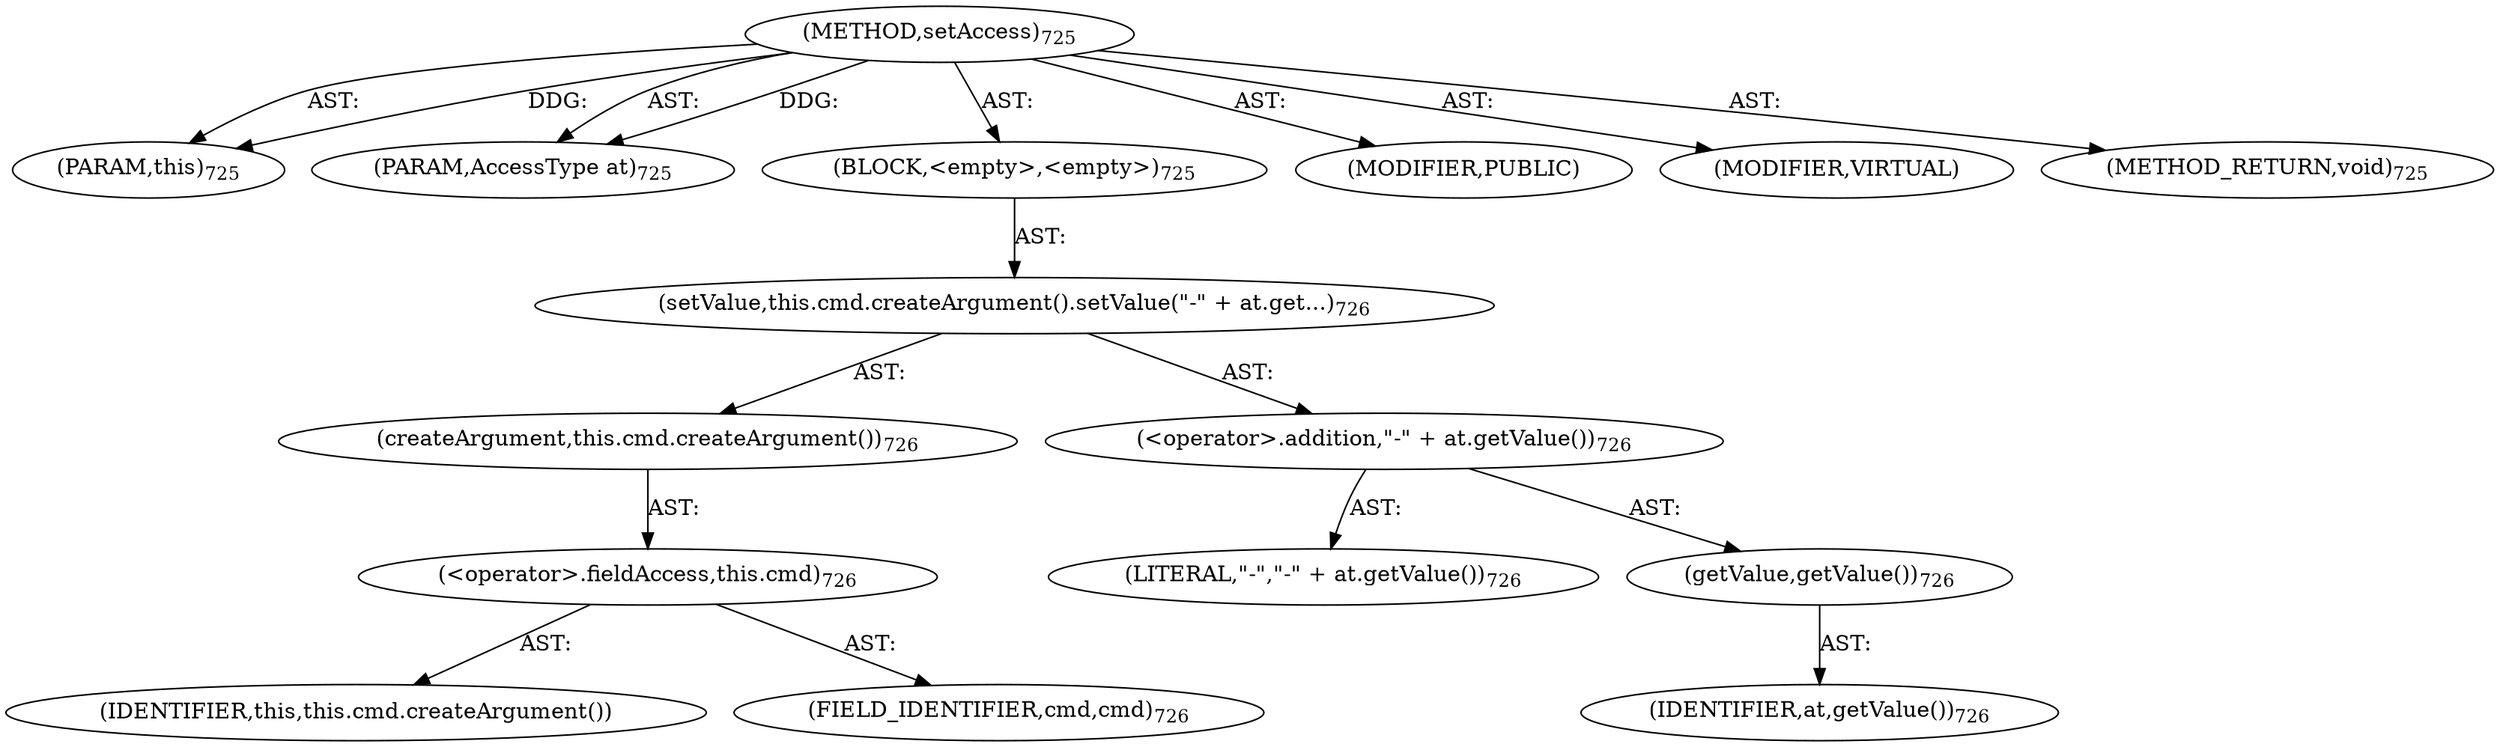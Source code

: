 digraph "setAccess" {  
"111669149747" [label = <(METHOD,setAccess)<SUB>725</SUB>> ]
"115964117132" [label = <(PARAM,this)<SUB>725</SUB>> ]
"115964117133" [label = <(PARAM,AccessType at)<SUB>725</SUB>> ]
"25769803845" [label = <(BLOCK,&lt;empty&gt;,&lt;empty&gt;)<SUB>725</SUB>> ]
"30064771264" [label = <(setValue,this.cmd.createArgument().setValue(&quot;-&quot; + at.get...)<SUB>726</SUB>> ]
"30064771265" [label = <(createArgument,this.cmd.createArgument())<SUB>726</SUB>> ]
"30064771266" [label = <(&lt;operator&gt;.fieldAccess,this.cmd)<SUB>726</SUB>> ]
"68719476976" [label = <(IDENTIFIER,this,this.cmd.createArgument())> ]
"55834574909" [label = <(FIELD_IDENTIFIER,cmd,cmd)<SUB>726</SUB>> ]
"30064771267" [label = <(&lt;operator&gt;.addition,&quot;-&quot; + at.getValue())<SUB>726</SUB>> ]
"90194313240" [label = <(LITERAL,&quot;-&quot;,&quot;-&quot; + at.getValue())<SUB>726</SUB>> ]
"30064771268" [label = <(getValue,getValue())<SUB>726</SUB>> ]
"68719476977" [label = <(IDENTIFIER,at,getValue())<SUB>726</SUB>> ]
"133143986327" [label = <(MODIFIER,PUBLIC)> ]
"133143986328" [label = <(MODIFIER,VIRTUAL)> ]
"128849018931" [label = <(METHOD_RETURN,void)<SUB>725</SUB>> ]
  "111669149747" -> "115964117132"  [ label = "AST: "] 
  "111669149747" -> "115964117133"  [ label = "AST: "] 
  "111669149747" -> "25769803845"  [ label = "AST: "] 
  "111669149747" -> "133143986327"  [ label = "AST: "] 
  "111669149747" -> "133143986328"  [ label = "AST: "] 
  "111669149747" -> "128849018931"  [ label = "AST: "] 
  "25769803845" -> "30064771264"  [ label = "AST: "] 
  "30064771264" -> "30064771265"  [ label = "AST: "] 
  "30064771264" -> "30064771267"  [ label = "AST: "] 
  "30064771265" -> "30064771266"  [ label = "AST: "] 
  "30064771266" -> "68719476976"  [ label = "AST: "] 
  "30064771266" -> "55834574909"  [ label = "AST: "] 
  "30064771267" -> "90194313240"  [ label = "AST: "] 
  "30064771267" -> "30064771268"  [ label = "AST: "] 
  "30064771268" -> "68719476977"  [ label = "AST: "] 
  "111669149747" -> "115964117132"  [ label = "DDG: "] 
  "111669149747" -> "115964117133"  [ label = "DDG: "] 
}
